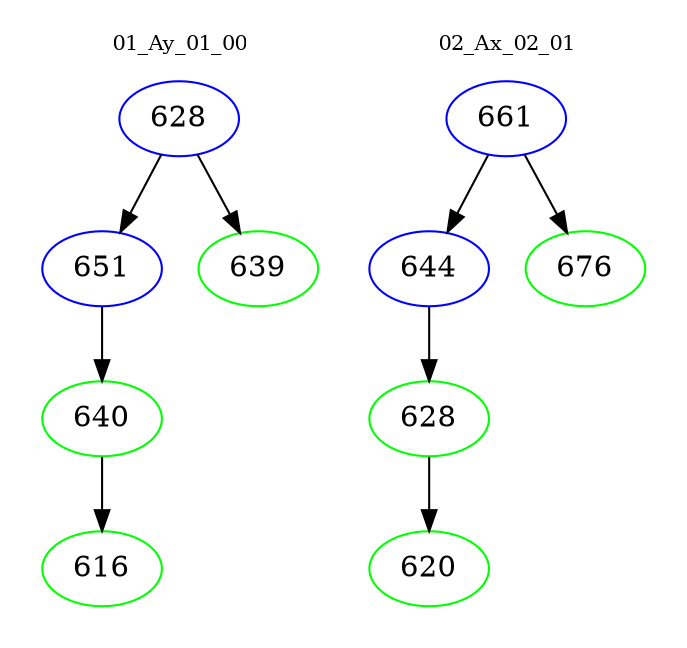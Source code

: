digraph{
subgraph cluster_0 {
color = white
label = "01_Ay_01_00";
fontsize=10;
T0_628 [label="628", color="blue"]
T0_628 -> T0_651 [color="black"]
T0_651 [label="651", color="blue"]
T0_651 -> T0_640 [color="black"]
T0_640 [label="640", color="green"]
T0_640 -> T0_616 [color="black"]
T0_616 [label="616", color="green"]
T0_628 -> T0_639 [color="black"]
T0_639 [label="639", color="green"]
}
subgraph cluster_1 {
color = white
label = "02_Ax_02_01";
fontsize=10;
T1_661 [label="661", color="blue"]
T1_661 -> T1_644 [color="black"]
T1_644 [label="644", color="blue"]
T1_644 -> T1_628 [color="black"]
T1_628 [label="628", color="green"]
T1_628 -> T1_620 [color="black"]
T1_620 [label="620", color="green"]
T1_661 -> T1_676 [color="black"]
T1_676 [label="676", color="green"]
}
}
